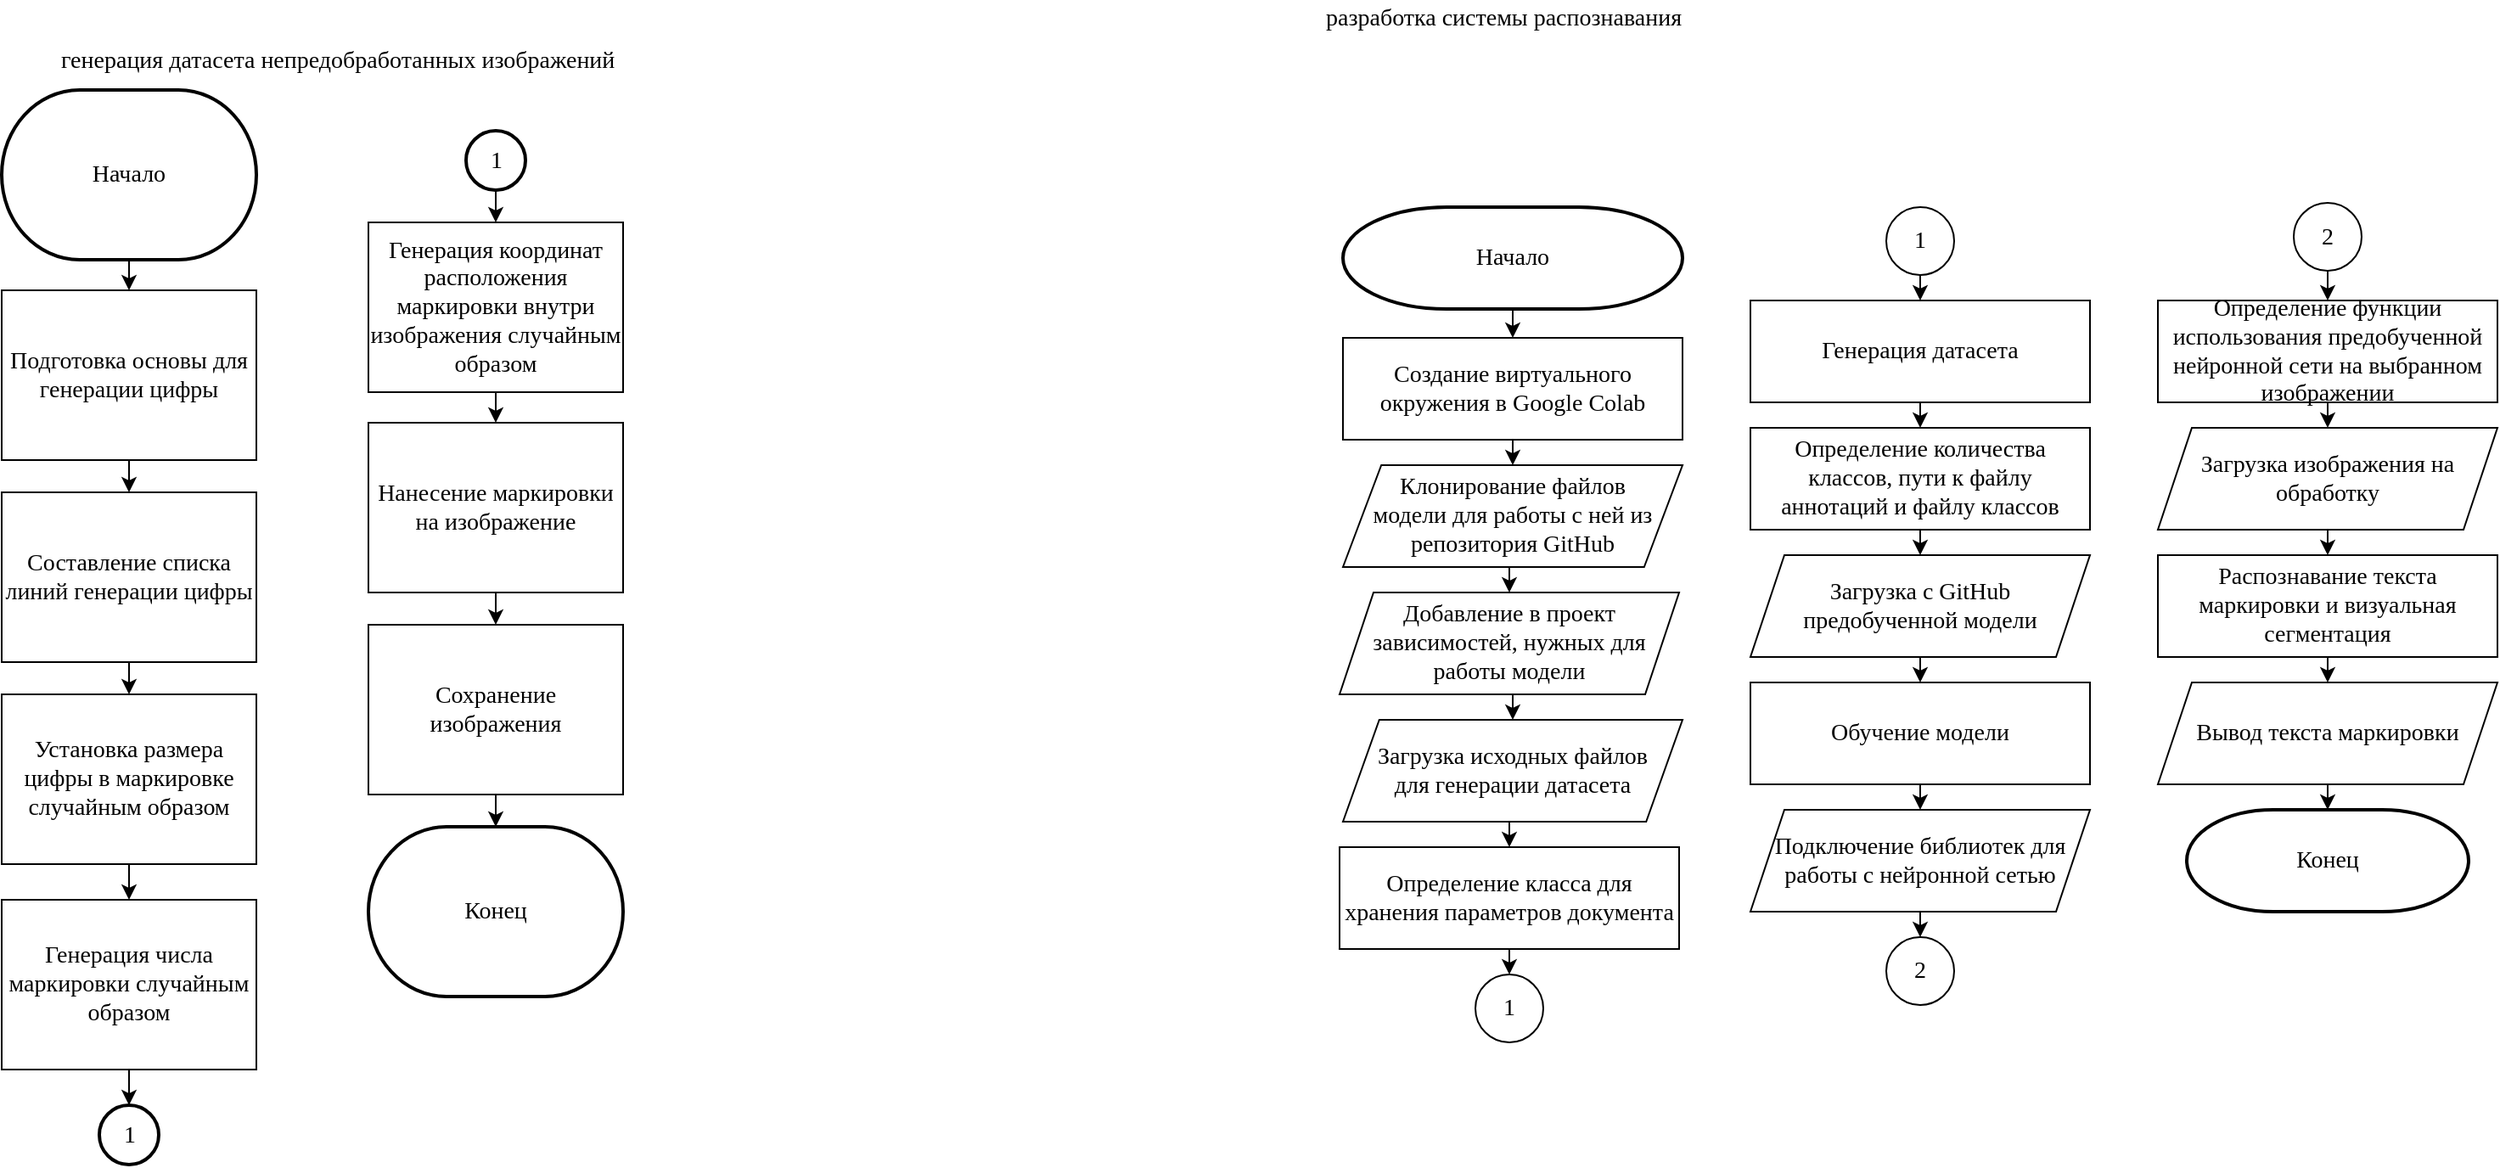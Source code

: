 <mxfile version="14.7.5" type="device"><diagram id="EtfpoF-nfIKYnSpvBDWK" name="Page-1"><mxGraphModel dx="1422" dy="737" grid="0" gridSize="10" guides="1" tooltips="1" connect="1" arrows="1" fold="1" page="1" pageScale="1" pageWidth="827" pageHeight="1169" math="0" shadow="0"><root><mxCell id="0"/><mxCell id="1" parent="0"/><mxCell id="iTUeb78xKtPr4qddmzxx-2" style="edgeStyle=none;rounded=0;orthogonalLoop=1;jettySize=auto;html=1;exitX=0.5;exitY=1;exitDx=0;exitDy=0;" edge="1" parent="1" source="JHzzm8WilXUcRmBDs3w9-1" target="JHzzm8WilXUcRmBDs3w9-2"><mxGeometry relative="1" as="geometry"/></mxCell><mxCell id="JHzzm8WilXUcRmBDs3w9-1" value="Подготовка основы для генерации цифры" style="rounded=0;whiteSpace=wrap;html=1;fontFamily=Times New Roman;fontSize=14;" parent="1" vertex="1"><mxGeometry x="90" y="282" width="150" height="100" as="geometry"/></mxCell><mxCell id="JHzzm8WilXUcRmBDs3w9-14" style="edgeStyle=orthogonalEdgeStyle;rounded=0;orthogonalLoop=1;jettySize=auto;html=1;exitX=0.5;exitY=1;exitDx=0;exitDy=0;entryX=0.5;entryY=0;entryDx=0;entryDy=0;fontFamily=Times New Roman;fontSize=14;" parent="1" source="JHzzm8WilXUcRmBDs3w9-2" target="JHzzm8WilXUcRmBDs3w9-3" edge="1"><mxGeometry relative="1" as="geometry"/></mxCell><mxCell id="JHzzm8WilXUcRmBDs3w9-2" value="Составление списка линий генерации цифры" style="rounded=0;whiteSpace=wrap;html=1;fontFamily=Times New Roman;fontSize=14;" parent="1" vertex="1"><mxGeometry x="90" y="401" width="150" height="100" as="geometry"/></mxCell><mxCell id="JHzzm8WilXUcRmBDs3w9-15" style="edgeStyle=orthogonalEdgeStyle;rounded=0;orthogonalLoop=1;jettySize=auto;html=1;exitX=0.5;exitY=1;exitDx=0;exitDy=0;entryX=0.5;entryY=0;entryDx=0;entryDy=0;fontFamily=Times New Roman;fontSize=14;" parent="1" source="JHzzm8WilXUcRmBDs3w9-3" target="JHzzm8WilXUcRmBDs3w9-6" edge="1"><mxGeometry relative="1" as="geometry"/></mxCell><mxCell id="JHzzm8WilXUcRmBDs3w9-3" value="Установка размера цифры в маркировке случайным образом" style="rounded=0;whiteSpace=wrap;html=1;fontFamily=Times New Roman;fontSize=14;" parent="1" vertex="1"><mxGeometry x="90" y="520" width="150" height="100" as="geometry"/></mxCell><mxCell id="JHzzm8WilXUcRmBDs3w9-21" style="edgeStyle=orthogonalEdgeStyle;rounded=0;orthogonalLoop=1;jettySize=auto;html=1;exitX=0.5;exitY=1;exitDx=0;exitDy=0;entryX=0.5;entryY=0;entryDx=0;entryDy=0;entryPerimeter=0;fontFamily=Times New Roman;fontSize=14;" parent="1" source="JHzzm8WilXUcRmBDs3w9-6" target="JHzzm8WilXUcRmBDs3w9-20" edge="1"><mxGeometry relative="1" as="geometry"/></mxCell><mxCell id="JHzzm8WilXUcRmBDs3w9-6" value="Генерация числа маркировки случайным образом" style="rounded=0;whiteSpace=wrap;html=1;fontFamily=Times New Roman;fontSize=14;" parent="1" vertex="1"><mxGeometry x="90" y="641" width="150" height="100" as="geometry"/></mxCell><mxCell id="JHzzm8WilXUcRmBDs3w9-18" style="edgeStyle=orthogonalEdgeStyle;rounded=0;orthogonalLoop=1;jettySize=auto;html=1;exitX=0.5;exitY=1;exitDx=0;exitDy=0;entryX=0.5;entryY=0;entryDx=0;entryDy=0;fontFamily=Times New Roman;fontSize=14;" parent="1" source="JHzzm8WilXUcRmBDs3w9-7" target="JHzzm8WilXUcRmBDs3w9-11" edge="1"><mxGeometry relative="1" as="geometry"/></mxCell><mxCell id="JHzzm8WilXUcRmBDs3w9-7" value="Нанесение маркировки на изображение" style="rounded=0;whiteSpace=wrap;html=1;fontFamily=Times New Roman;fontSize=14;" parent="1" vertex="1"><mxGeometry x="306" y="360" width="150" height="100" as="geometry"/></mxCell><mxCell id="iTUeb78xKtPr4qddmzxx-3" style="edgeStyle=none;rounded=0;orthogonalLoop=1;jettySize=auto;html=1;exitX=0.5;exitY=1;exitDx=0;exitDy=0;entryX=0.5;entryY=0;entryDx=0;entryDy=0;" edge="1" parent="1" source="JHzzm8WilXUcRmBDs3w9-8" target="JHzzm8WilXUcRmBDs3w9-7"><mxGeometry relative="1" as="geometry"/></mxCell><mxCell id="JHzzm8WilXUcRmBDs3w9-8" value="Генерация координат расположения маркировки внутри изображения случайным образом" style="rounded=0;whiteSpace=wrap;html=1;fontFamily=Times New Roman;fontSize=14;" parent="1" vertex="1"><mxGeometry x="306" y="242" width="150" height="100" as="geometry"/></mxCell><mxCell id="iTUeb78xKtPr4qddmzxx-1" style="edgeStyle=none;rounded=0;orthogonalLoop=1;jettySize=auto;html=1;exitX=0.5;exitY=1;exitDx=0;exitDy=0;exitPerimeter=0;entryX=0.5;entryY=0;entryDx=0;entryDy=0;" edge="1" parent="1" source="JHzzm8WilXUcRmBDs3w9-9" target="JHzzm8WilXUcRmBDs3w9-1"><mxGeometry relative="1" as="geometry"/></mxCell><mxCell id="JHzzm8WilXUcRmBDs3w9-9" value="Начало" style="strokeWidth=2;html=1;shape=mxgraph.flowchart.terminator;whiteSpace=wrap;fontFamily=Times New Roman;fontSize=14;" parent="1" vertex="1"><mxGeometry x="90" y="164" width="150" height="100" as="geometry"/></mxCell><mxCell id="JHzzm8WilXUcRmBDs3w9-10" value="Конец" style="strokeWidth=2;html=1;shape=mxgraph.flowchart.terminator;whiteSpace=wrap;fontFamily=Times New Roman;fontSize=14;" parent="1" vertex="1"><mxGeometry x="306" y="598" width="150" height="100" as="geometry"/></mxCell><mxCell id="JHzzm8WilXUcRmBDs3w9-19" style="edgeStyle=orthogonalEdgeStyle;rounded=0;orthogonalLoop=1;jettySize=auto;html=1;exitX=0.5;exitY=1;exitDx=0;exitDy=0;entryX=0.5;entryY=0;entryDx=0;entryDy=0;entryPerimeter=0;fontFamily=Times New Roman;fontSize=14;" parent="1" source="JHzzm8WilXUcRmBDs3w9-11" target="JHzzm8WilXUcRmBDs3w9-10" edge="1"><mxGeometry relative="1" as="geometry"/></mxCell><mxCell id="JHzzm8WilXUcRmBDs3w9-11" value="Сохранение изображения" style="rounded=0;whiteSpace=wrap;html=1;fontFamily=Times New Roman;fontSize=14;" parent="1" vertex="1"><mxGeometry x="306" y="479" width="150" height="100" as="geometry"/></mxCell><mxCell id="JHzzm8WilXUcRmBDs3w9-20" value="1" style="strokeWidth=2;html=1;shape=mxgraph.flowchart.start_2;whiteSpace=wrap;fontFamily=Times New Roman;fontSize=14;" parent="1" vertex="1"><mxGeometry x="147.5" y="762" width="35" height="35" as="geometry"/></mxCell><mxCell id="JHzzm8WilXUcRmBDs3w9-24" style="edgeStyle=orthogonalEdgeStyle;rounded=0;orthogonalLoop=1;jettySize=auto;html=1;exitX=0.5;exitY=1;exitDx=0;exitDy=0;exitPerimeter=0;entryX=0.5;entryY=0;entryDx=0;entryDy=0;fontFamily=Times New Roman;fontSize=14;" parent="1" source="JHzzm8WilXUcRmBDs3w9-22" target="JHzzm8WilXUcRmBDs3w9-8" edge="1"><mxGeometry relative="1" as="geometry"/></mxCell><mxCell id="JHzzm8WilXUcRmBDs3w9-22" value="1" style="strokeWidth=2;html=1;shape=mxgraph.flowchart.start_2;whiteSpace=wrap;fontFamily=Times New Roman;fontSize=14;" parent="1" vertex="1"><mxGeometry x="363.5" y="188" width="35" height="35" as="geometry"/></mxCell><mxCell id="JHzzm8WilXUcRmBDs3w9-25" value="генерация датасета непредобработанных изображений" style="text;html=1;resizable=0;points=[];autosize=1;align=left;verticalAlign=top;spacingTop=-4;fontSize=14;fontFamily=Times New Roman;" parent="1" vertex="1"><mxGeometry x="123" y="136" width="336" height="17" as="geometry"/></mxCell><mxCell id="JHzzm8WilXUcRmBDs3w9-27" value="разработка системы распознавания&lt;br&gt;" style="text;html=1;resizable=0;points=[];autosize=1;align=left;verticalAlign=top;spacingTop=-4;fontSize=14;fontFamily=Times New Roman;" parent="1" vertex="1"><mxGeometry x="868" y="111" width="220" height="17" as="geometry"/></mxCell><mxCell id="JHzzm8WilXUcRmBDs3w9-45" style="edgeStyle=orthogonalEdgeStyle;rounded=0;orthogonalLoop=1;jettySize=auto;html=1;exitX=0.5;exitY=1;exitDx=0;exitDy=0;exitPerimeter=0;entryX=0.5;entryY=0;entryDx=0;entryDy=0;fontFamily=Times New Roman;fontSize=14;" parent="1" source="JHzzm8WilXUcRmBDs3w9-28" target="JHzzm8WilXUcRmBDs3w9-30" edge="1"><mxGeometry relative="1" as="geometry"/></mxCell><mxCell id="JHzzm8WilXUcRmBDs3w9-28" value="Начало" style="strokeWidth=2;html=1;shape=mxgraph.flowchart.terminator;whiteSpace=wrap;fontFamily=Times New Roman;fontSize=14;" parent="1" vertex="1"><mxGeometry x="880" y="233" width="200" height="60" as="geometry"/></mxCell><mxCell id="JHzzm8WilXUcRmBDs3w9-29" value="Конец" style="strokeWidth=2;html=1;shape=mxgraph.flowchart.terminator;whiteSpace=wrap;fontFamily=Times New Roman;fontSize=14;" parent="1" vertex="1"><mxGeometry x="1377" y="588" width="166" height="60" as="geometry"/></mxCell><mxCell id="JHzzm8WilXUcRmBDs3w9-47" style="edgeStyle=orthogonalEdgeStyle;rounded=0;orthogonalLoop=1;jettySize=auto;html=1;exitX=0.5;exitY=1;exitDx=0;exitDy=0;entryX=0.5;entryY=0;entryDx=0;entryDy=0;fontFamily=Times New Roman;fontSize=14;" parent="1" source="JHzzm8WilXUcRmBDs3w9-30" target="JHzzm8WilXUcRmBDs3w9-31" edge="1"><mxGeometry relative="1" as="geometry"/></mxCell><mxCell id="JHzzm8WilXUcRmBDs3w9-30" value="Создание виртуального окружения в Google Colab" style="rounded=0;whiteSpace=wrap;html=1;fontFamily=Times New Roman;fontSize=14;" parent="1" vertex="1"><mxGeometry x="880" y="310" width="200" height="60" as="geometry"/></mxCell><mxCell id="JHzzm8WilXUcRmBDs3w9-48" style="edgeStyle=orthogonalEdgeStyle;rounded=0;orthogonalLoop=1;jettySize=auto;html=1;exitX=0.5;exitY=1;exitDx=0;exitDy=0;entryX=0.5;entryY=0;entryDx=0;entryDy=0;fontFamily=Times New Roman;fontSize=14;" parent="1" source="JHzzm8WilXUcRmBDs3w9-31" target="JHzzm8WilXUcRmBDs3w9-32" edge="1"><mxGeometry relative="1" as="geometry"/></mxCell><mxCell id="JHzzm8WilXUcRmBDs3w9-31" value="Клонирование файлов &lt;br&gt;модели для работы с ней из репозитория GitHub" style="shape=parallelogram;perimeter=parallelogramPerimeter;whiteSpace=wrap;html=1;fontFamily=Times New Roman;fontSize=14;size=0.113;" parent="1" vertex="1"><mxGeometry x="880" y="385" width="200" height="60" as="geometry"/></mxCell><mxCell id="JHzzm8WilXUcRmBDs3w9-49" style="edgeStyle=orthogonalEdgeStyle;rounded=0;orthogonalLoop=1;jettySize=auto;html=1;exitX=0.5;exitY=1;exitDx=0;exitDy=0;entryX=0.5;entryY=0;entryDx=0;entryDy=0;fontFamily=Times New Roman;fontSize=14;" parent="1" source="JHzzm8WilXUcRmBDs3w9-32" target="JHzzm8WilXUcRmBDs3w9-33" edge="1"><mxGeometry relative="1" as="geometry"/></mxCell><mxCell id="JHzzm8WilXUcRmBDs3w9-32" value="Добавление в проект зависимостей, нужных для работы модели" style="shape=parallelogram;perimeter=parallelogramPerimeter;whiteSpace=wrap;html=1;fontFamily=Times New Roman;fontSize=14;size=0.1;" parent="1" vertex="1"><mxGeometry x="878" y="460" width="200" height="60" as="geometry"/></mxCell><mxCell id="JHzzm8WilXUcRmBDs3w9-50" style="edgeStyle=orthogonalEdgeStyle;rounded=0;orthogonalLoop=1;jettySize=auto;html=1;exitX=0.5;exitY=1;exitDx=0;exitDy=0;entryX=0.5;entryY=0;entryDx=0;entryDy=0;fontFamily=Times New Roman;fontSize=14;" parent="1" source="JHzzm8WilXUcRmBDs3w9-33" target="JHzzm8WilXUcRmBDs3w9-34" edge="1"><mxGeometry relative="1" as="geometry"/></mxCell><mxCell id="JHzzm8WilXUcRmBDs3w9-33" value="Загрузка исходных файлов &lt;br&gt;для генерации датасета" style="shape=parallelogram;perimeter=parallelogramPerimeter;whiteSpace=wrap;html=1;fontFamily=Times New Roman;fontSize=14;size=0.107;" parent="1" vertex="1"><mxGeometry x="880" y="535" width="200" height="60" as="geometry"/></mxCell><mxCell id="JHzzm8WilXUcRmBDs3w9-39" style="edgeStyle=orthogonalEdgeStyle;rounded=0;orthogonalLoop=1;jettySize=auto;html=1;exitX=0.5;exitY=1;exitDx=0;exitDy=0;entryX=0.5;entryY=0;entryDx=0;entryDy=0;fontFamily=Times New Roman;fontSize=14;" parent="1" source="JHzzm8WilXUcRmBDs3w9-34" target="JHzzm8WilXUcRmBDs3w9-37" edge="1"><mxGeometry relative="1" as="geometry"/></mxCell><mxCell id="JHzzm8WilXUcRmBDs3w9-34" value="Определение класса для хранения параметров документа" style="rounded=0;whiteSpace=wrap;html=1;fontFamily=Times New Roman;fontSize=14;" parent="1" vertex="1"><mxGeometry x="878" y="610" width="200" height="60" as="geometry"/></mxCell><mxCell id="JHzzm8WilXUcRmBDs3w9-44" style="edgeStyle=orthogonalEdgeStyle;rounded=0;orthogonalLoop=1;jettySize=auto;html=1;exitX=0.5;exitY=1;exitDx=0;exitDy=0;entryX=0.5;entryY=0;entryDx=0;entryDy=0;fontFamily=Times New Roman;fontSize=14;" parent="1" source="JHzzm8WilXUcRmBDs3w9-35" target="JHzzm8WilXUcRmBDs3w9-36" edge="1"><mxGeometry relative="1" as="geometry"/></mxCell><mxCell id="JHzzm8WilXUcRmBDs3w9-35" value="Генерация датасета" style="rounded=0;whiteSpace=wrap;html=1;fontFamily=Times New Roman;fontSize=14;" parent="1" vertex="1"><mxGeometry x="1120" y="288" width="200" height="60" as="geometry"/></mxCell><mxCell id="JHzzm8WilXUcRmBDs3w9-55" style="edgeStyle=orthogonalEdgeStyle;rounded=0;orthogonalLoop=1;jettySize=auto;html=1;exitX=0.5;exitY=1;exitDx=0;exitDy=0;entryX=0.5;entryY=0;entryDx=0;entryDy=0;fontFamily=Times New Roman;fontSize=14;" parent="1" source="JHzzm8WilXUcRmBDs3w9-36" target="JHzzm8WilXUcRmBDs3w9-51" edge="1"><mxGeometry relative="1" as="geometry"/></mxCell><mxCell id="JHzzm8WilXUcRmBDs3w9-36" value="Определение количества классов, пути к файлу аннотаций и файлу классов" style="rounded=0;whiteSpace=wrap;html=1;fontFamily=Times New Roman;fontSize=14;" parent="1" vertex="1"><mxGeometry x="1120" y="363" width="200" height="60" as="geometry"/></mxCell><mxCell id="JHzzm8WilXUcRmBDs3w9-37" value="1" style="ellipse;whiteSpace=wrap;html=1;fontFamily=Times New Roman;fontSize=14;" parent="1" vertex="1"><mxGeometry x="958" y="685" width="40" height="40" as="geometry"/></mxCell><mxCell id="JHzzm8WilXUcRmBDs3w9-42" style="edgeStyle=orthogonalEdgeStyle;rounded=0;orthogonalLoop=1;jettySize=auto;html=1;exitX=0.5;exitY=1;exitDx=0;exitDy=0;entryX=0.5;entryY=0;entryDx=0;entryDy=0;fontFamily=Times New Roman;fontSize=14;" parent="1" source="JHzzm8WilXUcRmBDs3w9-40" target="JHzzm8WilXUcRmBDs3w9-35" edge="1"><mxGeometry relative="1" as="geometry"/></mxCell><mxCell id="JHzzm8WilXUcRmBDs3w9-40" value="1" style="ellipse;whiteSpace=wrap;html=1;fontFamily=Times New Roman;fontSize=14;" parent="1" vertex="1"><mxGeometry x="1200" y="233" width="40" height="40" as="geometry"/></mxCell><mxCell id="JHzzm8WilXUcRmBDs3w9-56" style="edgeStyle=orthogonalEdgeStyle;rounded=0;orthogonalLoop=1;jettySize=auto;html=1;exitX=0.5;exitY=1;exitDx=0;exitDy=0;entryX=0.5;entryY=0;entryDx=0;entryDy=0;fontFamily=Times New Roman;fontSize=14;" parent="1" source="JHzzm8WilXUcRmBDs3w9-51" target="JHzzm8WilXUcRmBDs3w9-52" edge="1"><mxGeometry relative="1" as="geometry"/></mxCell><mxCell id="JHzzm8WilXUcRmBDs3w9-51" value="Загрузка с GitHub предобученной модели" style="shape=parallelogram;perimeter=parallelogramPerimeter;whiteSpace=wrap;html=1;fontFamily=Times New Roman;fontSize=14;size=0.1;" parent="1" vertex="1"><mxGeometry x="1120" y="438" width="200" height="60" as="geometry"/></mxCell><mxCell id="JHzzm8WilXUcRmBDs3w9-57" style="edgeStyle=orthogonalEdgeStyle;rounded=0;orthogonalLoop=1;jettySize=auto;html=1;exitX=0.5;exitY=1;exitDx=0;exitDy=0;entryX=0.5;entryY=0;entryDx=0;entryDy=0;fontFamily=Times New Roman;fontSize=14;" parent="1" source="JHzzm8WilXUcRmBDs3w9-52" target="JHzzm8WilXUcRmBDs3w9-53" edge="1"><mxGeometry relative="1" as="geometry"/></mxCell><mxCell id="JHzzm8WilXUcRmBDs3w9-52" value="Обучение модели" style="rounded=0;whiteSpace=wrap;html=1;fontFamily=Times New Roman;fontSize=14;" parent="1" vertex="1"><mxGeometry x="1120" y="513" width="200" height="60" as="geometry"/></mxCell><mxCell id="JHzzm8WilXUcRmBDs3w9-58" style="edgeStyle=orthogonalEdgeStyle;rounded=0;orthogonalLoop=1;jettySize=auto;html=1;exitX=0.5;exitY=1;exitDx=0;exitDy=0;entryX=0.5;entryY=0;entryDx=0;entryDy=0;fontFamily=Times New Roman;fontSize=14;" parent="1" source="JHzzm8WilXUcRmBDs3w9-53" target="JHzzm8WilXUcRmBDs3w9-54" edge="1"><mxGeometry relative="1" as="geometry"/></mxCell><mxCell id="JHzzm8WilXUcRmBDs3w9-53" value="Подключение библиотек для работы с нейронной сетью" style="shape=parallelogram;perimeter=parallelogramPerimeter;whiteSpace=wrap;html=1;fontFamily=Times New Roman;fontSize=14;size=0.1;" parent="1" vertex="1"><mxGeometry x="1120" y="588" width="200" height="60" as="geometry"/></mxCell><mxCell id="JHzzm8WilXUcRmBDs3w9-54" value="2" style="ellipse;whiteSpace=wrap;html=1;fontFamily=Times New Roman;fontSize=14;" parent="1" vertex="1"><mxGeometry x="1200" y="663" width="40" height="40" as="geometry"/></mxCell><mxCell id="JHzzm8WilXUcRmBDs3w9-66" style="edgeStyle=orthogonalEdgeStyle;rounded=0;orthogonalLoop=1;jettySize=auto;html=1;exitX=0.5;exitY=1;exitDx=0;exitDy=0;entryX=0.5;entryY=0;entryDx=0;entryDy=0;fontFamily=Times New Roman;fontSize=14;" parent="1" source="JHzzm8WilXUcRmBDs3w9-59" target="JHzzm8WilXUcRmBDs3w9-61" edge="1"><mxGeometry relative="1" as="geometry"/></mxCell><mxCell id="JHzzm8WilXUcRmBDs3w9-59" value="2" style="ellipse;whiteSpace=wrap;html=1;fontFamily=Times New Roman;fontSize=14;" parent="1" vertex="1"><mxGeometry x="1440" y="230.5" width="40" height="40" as="geometry"/></mxCell><mxCell id="JHzzm8WilXUcRmBDs3w9-65" style="edgeStyle=orthogonalEdgeStyle;rounded=0;orthogonalLoop=1;jettySize=auto;html=1;exitX=0.5;exitY=1;exitDx=0;exitDy=0;entryX=0.5;entryY=0;entryDx=0;entryDy=0;fontFamily=Times New Roman;fontSize=14;" parent="1" source="JHzzm8WilXUcRmBDs3w9-61" target="JHzzm8WilXUcRmBDs3w9-62" edge="1"><mxGeometry relative="1" as="geometry"/></mxCell><mxCell id="JHzzm8WilXUcRmBDs3w9-61" value="Определение функции использования предобученной нейронной сети на выбранном изображении" style="rounded=0;whiteSpace=wrap;html=1;fontFamily=Times New Roman;fontSize=14;" parent="1" vertex="1"><mxGeometry x="1360" y="288" width="200" height="60" as="geometry"/></mxCell><mxCell id="JHzzm8WilXUcRmBDs3w9-67" style="edgeStyle=orthogonalEdgeStyle;rounded=0;orthogonalLoop=1;jettySize=auto;html=1;exitX=0.5;exitY=1;exitDx=0;exitDy=0;entryX=0.5;entryY=0;entryDx=0;entryDy=0;fontFamily=Times New Roman;fontSize=14;" parent="1" source="JHzzm8WilXUcRmBDs3w9-62" target="JHzzm8WilXUcRmBDs3w9-63" edge="1"><mxGeometry relative="1" as="geometry"/></mxCell><mxCell id="JHzzm8WilXUcRmBDs3w9-62" value="Загрузка изображения на обработку" style="shape=parallelogram;perimeter=parallelogramPerimeter;whiteSpace=wrap;html=1;fontFamily=Times New Roman;fontSize=14;size=0.1;" parent="1" vertex="1"><mxGeometry x="1360" y="363" width="200" height="60" as="geometry"/></mxCell><mxCell id="JHzzm8WilXUcRmBDs3w9-68" style="edgeStyle=orthogonalEdgeStyle;rounded=0;orthogonalLoop=1;jettySize=auto;html=1;exitX=0.5;exitY=1;exitDx=0;exitDy=0;entryX=0.5;entryY=0;entryDx=0;entryDy=0;fontFamily=Times New Roman;fontSize=14;" parent="1" source="JHzzm8WilXUcRmBDs3w9-63" target="JHzzm8WilXUcRmBDs3w9-64" edge="1"><mxGeometry relative="1" as="geometry"/></mxCell><mxCell id="JHzzm8WilXUcRmBDs3w9-63" value="Распознавание текста маркировки и визуальная сегментация" style="rounded=0;whiteSpace=wrap;html=1;fontFamily=Times New Roman;fontSize=14;" parent="1" vertex="1"><mxGeometry x="1360" y="438" width="200" height="60" as="geometry"/></mxCell><mxCell id="JHzzm8WilXUcRmBDs3w9-69" style="edgeStyle=orthogonalEdgeStyle;rounded=0;orthogonalLoop=1;jettySize=auto;html=1;exitX=0.5;exitY=1;exitDx=0;exitDy=0;entryX=0.5;entryY=0;entryDx=0;entryDy=0;entryPerimeter=0;fontFamily=Times New Roman;fontSize=14;" parent="1" source="JHzzm8WilXUcRmBDs3w9-64" target="JHzzm8WilXUcRmBDs3w9-29" edge="1"><mxGeometry relative="1" as="geometry"/></mxCell><mxCell id="JHzzm8WilXUcRmBDs3w9-64" value="Вывод текста маркировки" style="shape=parallelogram;perimeter=parallelogramPerimeter;whiteSpace=wrap;html=1;fontFamily=Times New Roman;fontSize=14;size=0.1;" parent="1" vertex="1"><mxGeometry x="1360" y="513" width="200" height="60" as="geometry"/></mxCell></root></mxGraphModel></diagram></mxfile>
